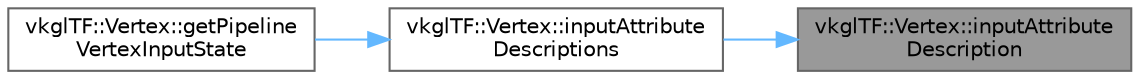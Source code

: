 digraph "vkglTF::Vertex::inputAttributeDescription"
{
 // LATEX_PDF_SIZE
  bgcolor="transparent";
  edge [fontname=Helvetica,fontsize=10,labelfontname=Helvetica,labelfontsize=10];
  node [fontname=Helvetica,fontsize=10,shape=box,height=0.2,width=0.4];
  rankdir="RL";
  Node1 [id="Node000001",label="vkglTF::Vertex::inputAttribute\lDescription",height=0.2,width=0.4,color="gray40", fillcolor="grey60", style="filled", fontcolor="black",tooltip=" "];
  Node1 -> Node2 [id="edge1_Node000001_Node000002",dir="back",color="steelblue1",style="solid",tooltip=" "];
  Node2 [id="Node000002",label="vkglTF::Vertex::inputAttribute\lDescriptions",height=0.2,width=0.4,color="grey40", fillcolor="white", style="filled",URL="$structvkgl_t_f_1_1_vertex.html#a67621b2137edf9db83fce5eb8fad19a5",tooltip=" "];
  Node2 -> Node3 [id="edge2_Node000002_Node000003",dir="back",color="steelblue1",style="solid",tooltip=" "];
  Node3 [id="Node000003",label="vkglTF::Vertex::getPipeline\lVertexInputState",height=0.2,width=0.4,color="grey40", fillcolor="white", style="filled",URL="$structvkgl_t_f_1_1_vertex.html#a5014cf8225851fd50f8300eab7d045d2",tooltip="Returns the default pipeline vertex input state create info structure for the requested vertex compon..."];
}
